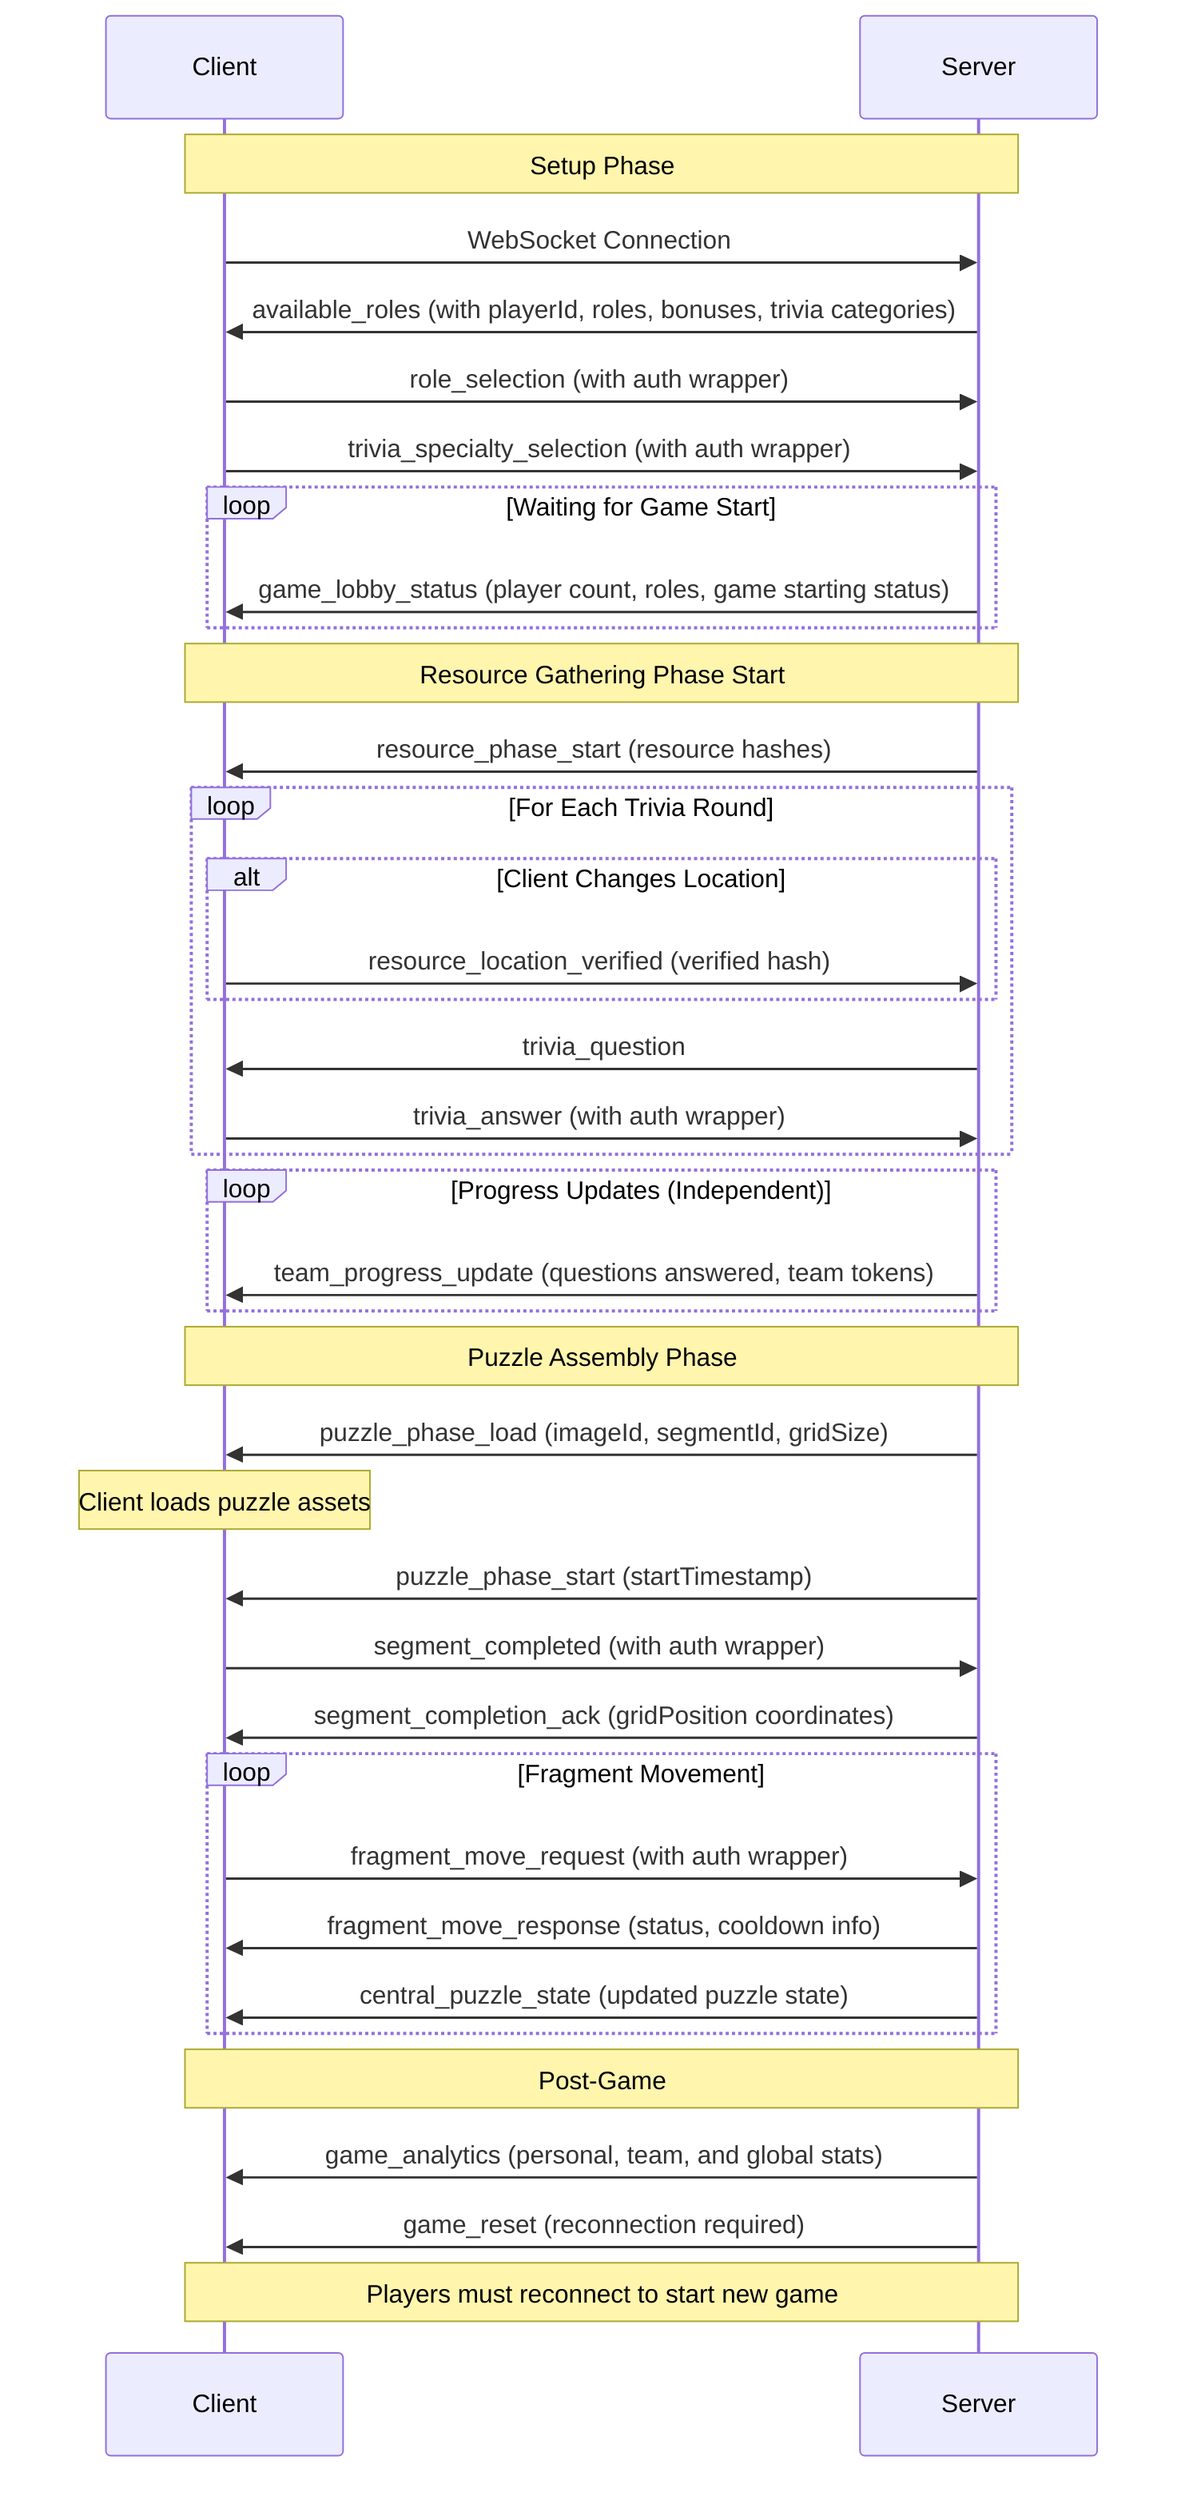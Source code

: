 sequenceDiagram
    participant C as Client
    participant S as Server
    
    Note over C,S: Setup Phase
    
    C->>S: WebSocket Connection
    S->>C: available_roles (with playerId, roles, bonuses, trivia categories)
    C->>S: role_selection (with auth wrapper)
    C->>S: trivia_specialty_selection (with auth wrapper)
    
    loop Waiting for Game Start
        S->>C: game_lobby_status (player count, roles, game starting status)
    end
    
    Note over C,S: Resource Gathering Phase Start
    
    S->>C: resource_phase_start (resource hashes)
    
    loop For Each Trivia Round
        alt Client Changes Location
            C->>S: resource_location_verified (verified hash)
        end
        S->>C: trivia_question
        C->>S: trivia_answer (with auth wrapper)
    end
    
    loop Progress Updates (Independent)
        S->>C: team_progress_update (questions answered, team tokens)
    end
    
    Note over C,S: Puzzle Assembly Phase
    
    S->>C: puzzle_phase_load (imageId, segmentId, gridSize)
    Note over C: Client loads puzzle assets
    S->>C: puzzle_phase_start (startTimestamp)
    
    C->>S: segment_completed (with auth wrapper)
    S->>C: segment_completion_ack (gridPosition coordinates)
    
    loop Fragment Movement
        C->>S: fragment_move_request (with auth wrapper)
        S->>C: fragment_move_response (status, cooldown info)
        S->>C: central_puzzle_state (updated puzzle state)
    end
    
    Note over C,S: Post-Game
    
    S->>C: game_analytics (personal, team, and global stats)
    S->>C: game_reset (reconnection required)
    
    Note over C,S: Players must reconnect to start new game